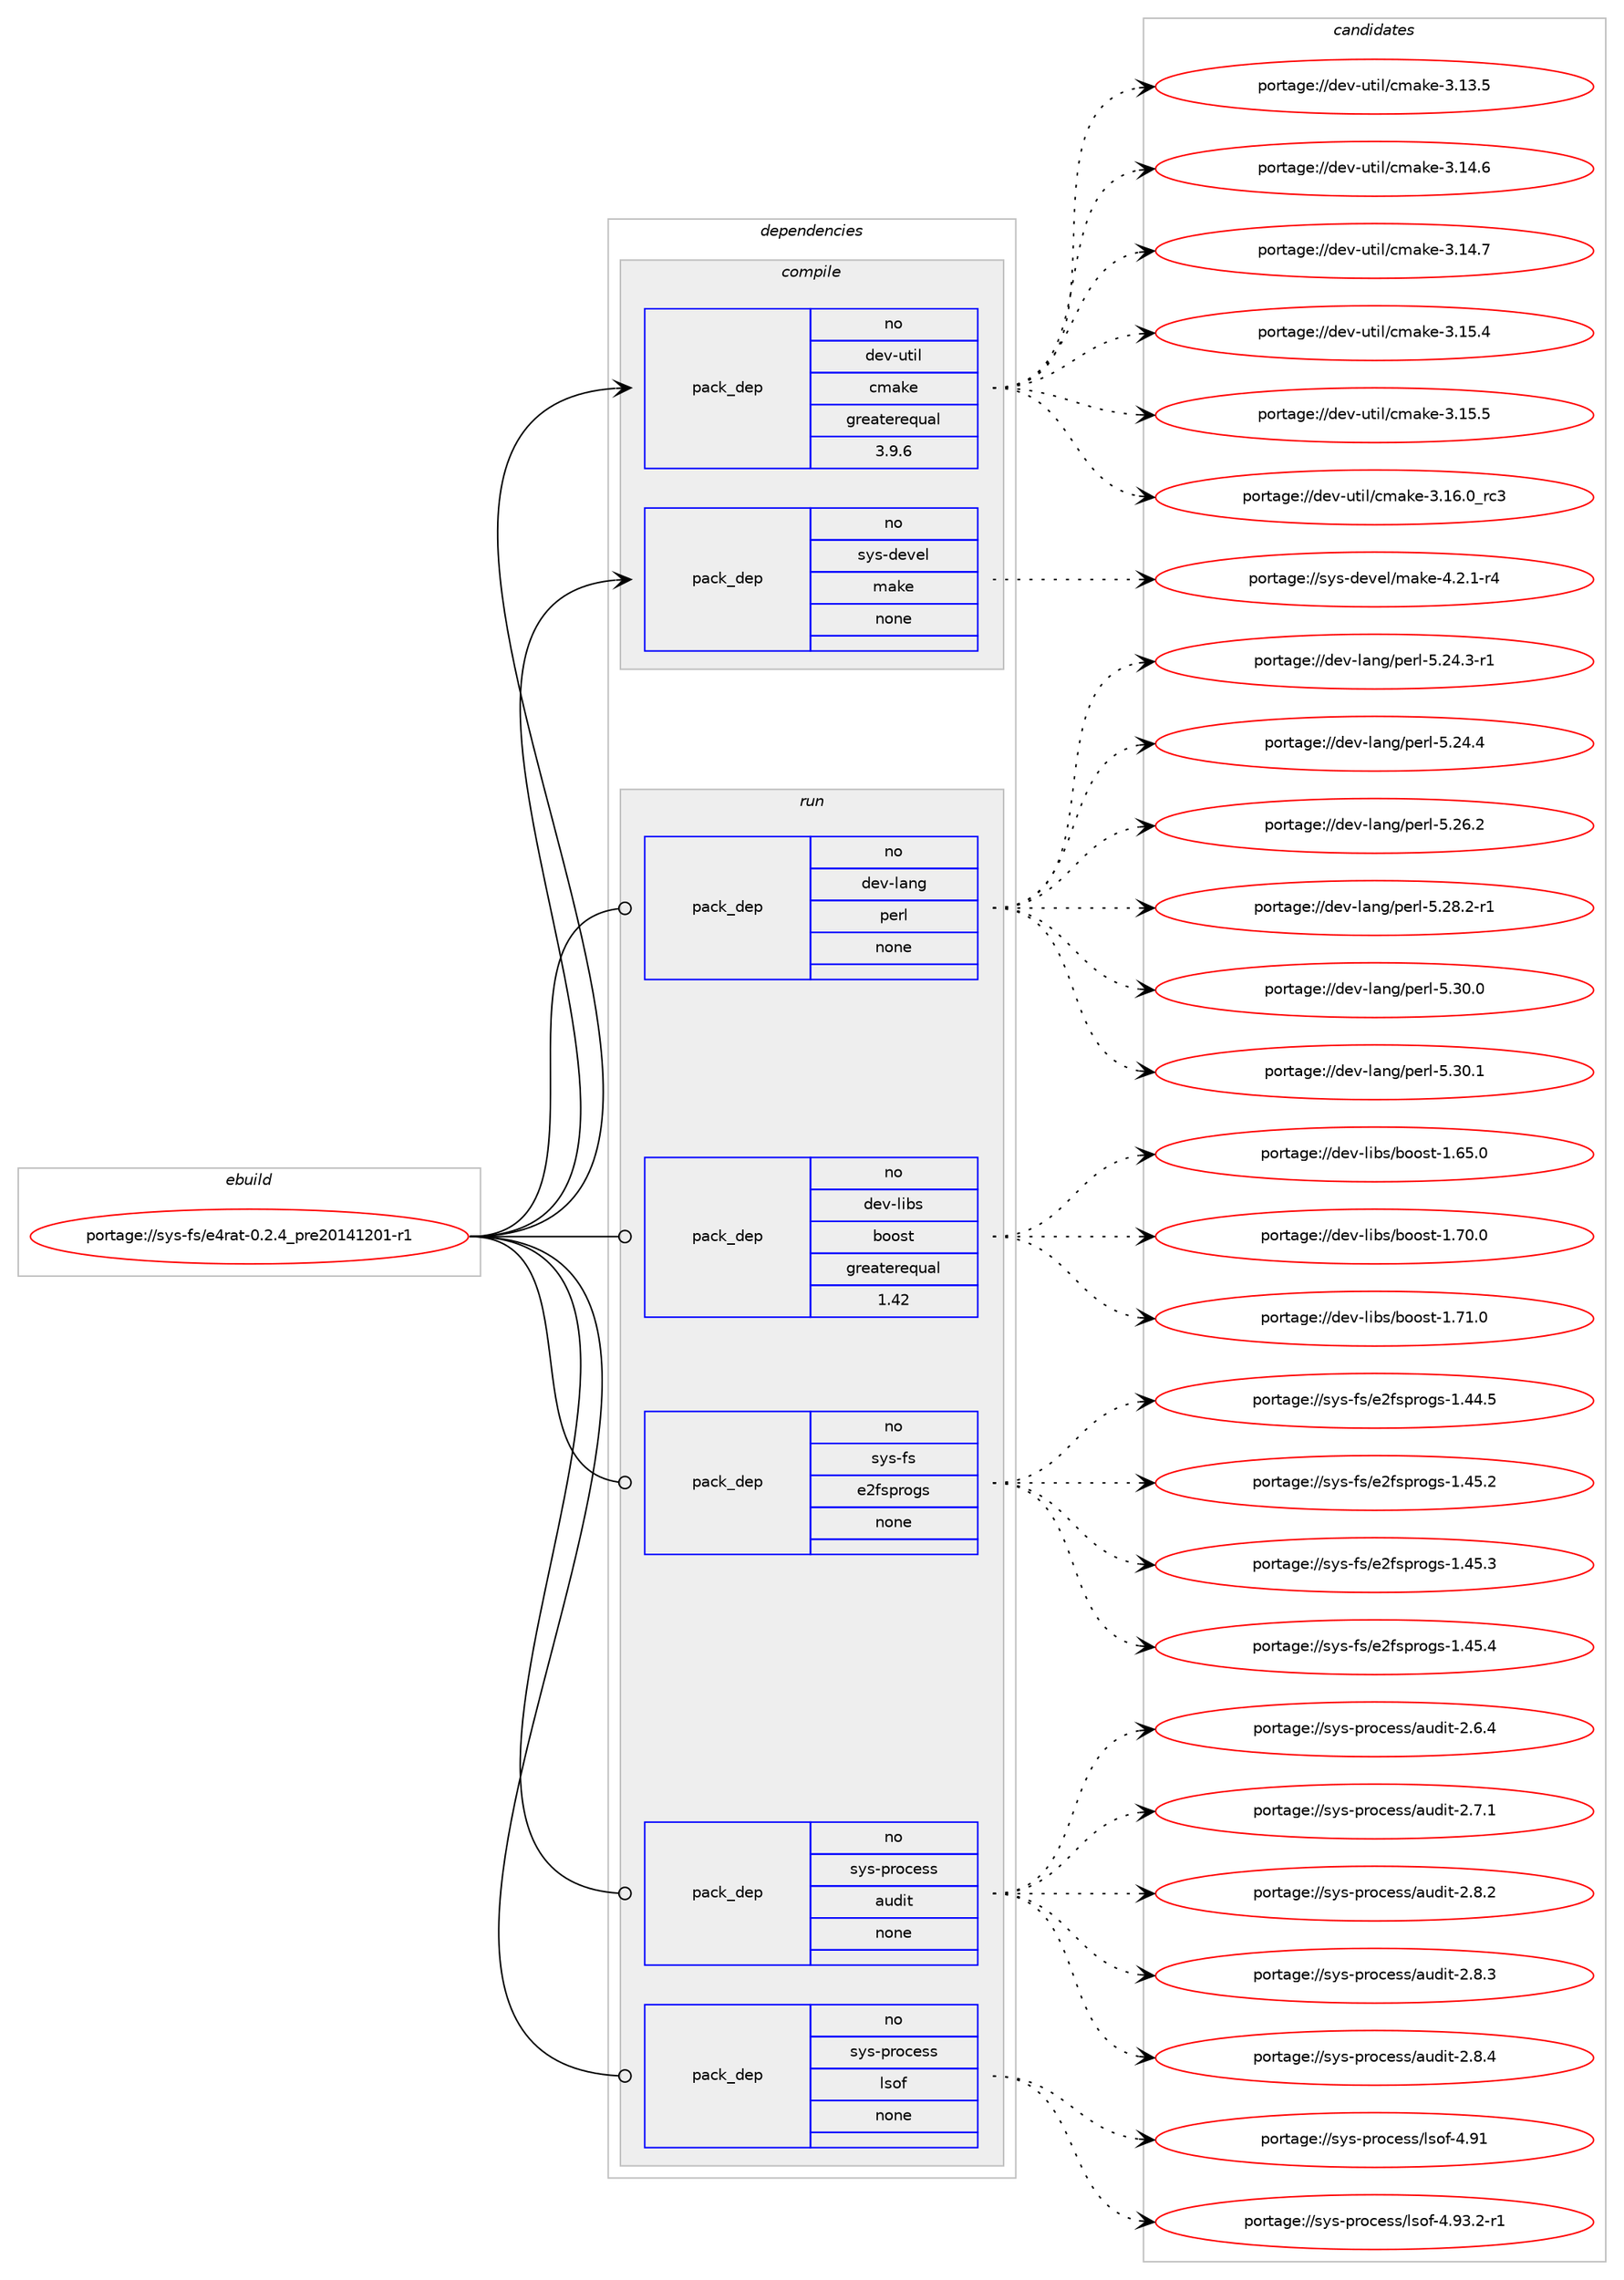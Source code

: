 digraph prolog {

# *************
# Graph options
# *************

newrank=true;
concentrate=true;
compound=true;
graph [rankdir=LR,fontname=Helvetica,fontsize=10,ranksep=1.5];#, ranksep=2.5, nodesep=0.2];
edge  [arrowhead=vee];
node  [fontname=Helvetica,fontsize=10];

# **********
# The ebuild
# **********

subgraph cluster_leftcol {
color=gray;
rank=same;
label=<<i>ebuild</i>>;
id [label="portage://sys-fs/e4rat-0.2.4_pre20141201-r1", color=red, width=4, href="../sys-fs/e4rat-0.2.4_pre20141201-r1.svg"];
}

# ****************
# The dependencies
# ****************

subgraph cluster_midcol {
color=gray;
label=<<i>dependencies</i>>;
subgraph cluster_compile {
fillcolor="#eeeeee";
style=filled;
label=<<i>compile</i>>;
subgraph pack315192 {
dependency425269 [label=<<TABLE BORDER="0" CELLBORDER="1" CELLSPACING="0" CELLPADDING="4" WIDTH="220"><TR><TD ROWSPAN="6" CELLPADDING="30">pack_dep</TD></TR><TR><TD WIDTH="110">no</TD></TR><TR><TD>dev-util</TD></TR><TR><TD>cmake</TD></TR><TR><TD>greaterequal</TD></TR><TR><TD>3.9.6</TD></TR></TABLE>>, shape=none, color=blue];
}
id:e -> dependency425269:w [weight=20,style="solid",arrowhead="vee"];
subgraph pack315193 {
dependency425270 [label=<<TABLE BORDER="0" CELLBORDER="1" CELLSPACING="0" CELLPADDING="4" WIDTH="220"><TR><TD ROWSPAN="6" CELLPADDING="30">pack_dep</TD></TR><TR><TD WIDTH="110">no</TD></TR><TR><TD>sys-devel</TD></TR><TR><TD>make</TD></TR><TR><TD>none</TD></TR><TR><TD></TD></TR></TABLE>>, shape=none, color=blue];
}
id:e -> dependency425270:w [weight=20,style="solid",arrowhead="vee"];
}
subgraph cluster_compileandrun {
fillcolor="#eeeeee";
style=filled;
label=<<i>compile and run</i>>;
}
subgraph cluster_run {
fillcolor="#eeeeee";
style=filled;
label=<<i>run</i>>;
subgraph pack315194 {
dependency425271 [label=<<TABLE BORDER="0" CELLBORDER="1" CELLSPACING="0" CELLPADDING="4" WIDTH="220"><TR><TD ROWSPAN="6" CELLPADDING="30">pack_dep</TD></TR><TR><TD WIDTH="110">no</TD></TR><TR><TD>dev-lang</TD></TR><TR><TD>perl</TD></TR><TR><TD>none</TD></TR><TR><TD></TD></TR></TABLE>>, shape=none, color=blue];
}
id:e -> dependency425271:w [weight=20,style="solid",arrowhead="odot"];
subgraph pack315195 {
dependency425272 [label=<<TABLE BORDER="0" CELLBORDER="1" CELLSPACING="0" CELLPADDING="4" WIDTH="220"><TR><TD ROWSPAN="6" CELLPADDING="30">pack_dep</TD></TR><TR><TD WIDTH="110">no</TD></TR><TR><TD>dev-libs</TD></TR><TR><TD>boost</TD></TR><TR><TD>greaterequal</TD></TR><TR><TD>1.42</TD></TR></TABLE>>, shape=none, color=blue];
}
id:e -> dependency425272:w [weight=20,style="solid",arrowhead="odot"];
subgraph pack315196 {
dependency425273 [label=<<TABLE BORDER="0" CELLBORDER="1" CELLSPACING="0" CELLPADDING="4" WIDTH="220"><TR><TD ROWSPAN="6" CELLPADDING="30">pack_dep</TD></TR><TR><TD WIDTH="110">no</TD></TR><TR><TD>sys-fs</TD></TR><TR><TD>e2fsprogs</TD></TR><TR><TD>none</TD></TR><TR><TD></TD></TR></TABLE>>, shape=none, color=blue];
}
id:e -> dependency425273:w [weight=20,style="solid",arrowhead="odot"];
subgraph pack315197 {
dependency425274 [label=<<TABLE BORDER="0" CELLBORDER="1" CELLSPACING="0" CELLPADDING="4" WIDTH="220"><TR><TD ROWSPAN="6" CELLPADDING="30">pack_dep</TD></TR><TR><TD WIDTH="110">no</TD></TR><TR><TD>sys-process</TD></TR><TR><TD>audit</TD></TR><TR><TD>none</TD></TR><TR><TD></TD></TR></TABLE>>, shape=none, color=blue];
}
id:e -> dependency425274:w [weight=20,style="solid",arrowhead="odot"];
subgraph pack315198 {
dependency425275 [label=<<TABLE BORDER="0" CELLBORDER="1" CELLSPACING="0" CELLPADDING="4" WIDTH="220"><TR><TD ROWSPAN="6" CELLPADDING="30">pack_dep</TD></TR><TR><TD WIDTH="110">no</TD></TR><TR><TD>sys-process</TD></TR><TR><TD>lsof</TD></TR><TR><TD>none</TD></TR><TR><TD></TD></TR></TABLE>>, shape=none, color=blue];
}
id:e -> dependency425275:w [weight=20,style="solid",arrowhead="odot"];
}
}

# **************
# The candidates
# **************

subgraph cluster_choices {
rank=same;
color=gray;
label=<<i>candidates</i>>;

subgraph choice315192 {
color=black;
nodesep=1;
choiceportage1001011184511711610510847991099710710145514649514653 [label="portage://dev-util/cmake-3.13.5", color=red, width=4,href="../dev-util/cmake-3.13.5.svg"];
choiceportage1001011184511711610510847991099710710145514649524654 [label="portage://dev-util/cmake-3.14.6", color=red, width=4,href="../dev-util/cmake-3.14.6.svg"];
choiceportage1001011184511711610510847991099710710145514649524655 [label="portage://dev-util/cmake-3.14.7", color=red, width=4,href="../dev-util/cmake-3.14.7.svg"];
choiceportage1001011184511711610510847991099710710145514649534652 [label="portage://dev-util/cmake-3.15.4", color=red, width=4,href="../dev-util/cmake-3.15.4.svg"];
choiceportage1001011184511711610510847991099710710145514649534653 [label="portage://dev-util/cmake-3.15.5", color=red, width=4,href="../dev-util/cmake-3.15.5.svg"];
choiceportage1001011184511711610510847991099710710145514649544648951149951 [label="portage://dev-util/cmake-3.16.0_rc3", color=red, width=4,href="../dev-util/cmake-3.16.0_rc3.svg"];
dependency425269:e -> choiceportage1001011184511711610510847991099710710145514649514653:w [style=dotted,weight="100"];
dependency425269:e -> choiceportage1001011184511711610510847991099710710145514649524654:w [style=dotted,weight="100"];
dependency425269:e -> choiceportage1001011184511711610510847991099710710145514649524655:w [style=dotted,weight="100"];
dependency425269:e -> choiceportage1001011184511711610510847991099710710145514649534652:w [style=dotted,weight="100"];
dependency425269:e -> choiceportage1001011184511711610510847991099710710145514649534653:w [style=dotted,weight="100"];
dependency425269:e -> choiceportage1001011184511711610510847991099710710145514649544648951149951:w [style=dotted,weight="100"];
}
subgraph choice315193 {
color=black;
nodesep=1;
choiceportage1151211154510010111810110847109971071014552465046494511452 [label="portage://sys-devel/make-4.2.1-r4", color=red, width=4,href="../sys-devel/make-4.2.1-r4.svg"];
dependency425270:e -> choiceportage1151211154510010111810110847109971071014552465046494511452:w [style=dotted,weight="100"];
}
subgraph choice315194 {
color=black;
nodesep=1;
choiceportage100101118451089711010347112101114108455346505246514511449 [label="portage://dev-lang/perl-5.24.3-r1", color=red, width=4,href="../dev-lang/perl-5.24.3-r1.svg"];
choiceportage10010111845108971101034711210111410845534650524652 [label="portage://dev-lang/perl-5.24.4", color=red, width=4,href="../dev-lang/perl-5.24.4.svg"];
choiceportage10010111845108971101034711210111410845534650544650 [label="portage://dev-lang/perl-5.26.2", color=red, width=4,href="../dev-lang/perl-5.26.2.svg"];
choiceportage100101118451089711010347112101114108455346505646504511449 [label="portage://dev-lang/perl-5.28.2-r1", color=red, width=4,href="../dev-lang/perl-5.28.2-r1.svg"];
choiceportage10010111845108971101034711210111410845534651484648 [label="portage://dev-lang/perl-5.30.0", color=red, width=4,href="../dev-lang/perl-5.30.0.svg"];
choiceportage10010111845108971101034711210111410845534651484649 [label="portage://dev-lang/perl-5.30.1", color=red, width=4,href="../dev-lang/perl-5.30.1.svg"];
dependency425271:e -> choiceportage100101118451089711010347112101114108455346505246514511449:w [style=dotted,weight="100"];
dependency425271:e -> choiceportage10010111845108971101034711210111410845534650524652:w [style=dotted,weight="100"];
dependency425271:e -> choiceportage10010111845108971101034711210111410845534650544650:w [style=dotted,weight="100"];
dependency425271:e -> choiceportage100101118451089711010347112101114108455346505646504511449:w [style=dotted,weight="100"];
dependency425271:e -> choiceportage10010111845108971101034711210111410845534651484648:w [style=dotted,weight="100"];
dependency425271:e -> choiceportage10010111845108971101034711210111410845534651484649:w [style=dotted,weight="100"];
}
subgraph choice315195 {
color=black;
nodesep=1;
choiceportage1001011184510810598115479811111111511645494654534648 [label="portage://dev-libs/boost-1.65.0", color=red, width=4,href="../dev-libs/boost-1.65.0.svg"];
choiceportage1001011184510810598115479811111111511645494655484648 [label="portage://dev-libs/boost-1.70.0", color=red, width=4,href="../dev-libs/boost-1.70.0.svg"];
choiceportage1001011184510810598115479811111111511645494655494648 [label="portage://dev-libs/boost-1.71.0", color=red, width=4,href="../dev-libs/boost-1.71.0.svg"];
dependency425272:e -> choiceportage1001011184510810598115479811111111511645494654534648:w [style=dotted,weight="100"];
dependency425272:e -> choiceportage1001011184510810598115479811111111511645494655484648:w [style=dotted,weight="100"];
dependency425272:e -> choiceportage1001011184510810598115479811111111511645494655494648:w [style=dotted,weight="100"];
}
subgraph choice315196 {
color=black;
nodesep=1;
choiceportage11512111545102115471015010211511211411110311545494652524653 [label="portage://sys-fs/e2fsprogs-1.44.5", color=red, width=4,href="../sys-fs/e2fsprogs-1.44.5.svg"];
choiceportage11512111545102115471015010211511211411110311545494652534650 [label="portage://sys-fs/e2fsprogs-1.45.2", color=red, width=4,href="../sys-fs/e2fsprogs-1.45.2.svg"];
choiceportage11512111545102115471015010211511211411110311545494652534651 [label="portage://sys-fs/e2fsprogs-1.45.3", color=red, width=4,href="../sys-fs/e2fsprogs-1.45.3.svg"];
choiceportage11512111545102115471015010211511211411110311545494652534652 [label="portage://sys-fs/e2fsprogs-1.45.4", color=red, width=4,href="../sys-fs/e2fsprogs-1.45.4.svg"];
dependency425273:e -> choiceportage11512111545102115471015010211511211411110311545494652524653:w [style=dotted,weight="100"];
dependency425273:e -> choiceportage11512111545102115471015010211511211411110311545494652534650:w [style=dotted,weight="100"];
dependency425273:e -> choiceportage11512111545102115471015010211511211411110311545494652534651:w [style=dotted,weight="100"];
dependency425273:e -> choiceportage11512111545102115471015010211511211411110311545494652534652:w [style=dotted,weight="100"];
}
subgraph choice315197 {
color=black;
nodesep=1;
choiceportage11512111545112114111991011151154797117100105116455046544652 [label="portage://sys-process/audit-2.6.4", color=red, width=4,href="../sys-process/audit-2.6.4.svg"];
choiceportage11512111545112114111991011151154797117100105116455046554649 [label="portage://sys-process/audit-2.7.1", color=red, width=4,href="../sys-process/audit-2.7.1.svg"];
choiceportage11512111545112114111991011151154797117100105116455046564650 [label="portage://sys-process/audit-2.8.2", color=red, width=4,href="../sys-process/audit-2.8.2.svg"];
choiceportage11512111545112114111991011151154797117100105116455046564651 [label="portage://sys-process/audit-2.8.3", color=red, width=4,href="../sys-process/audit-2.8.3.svg"];
choiceportage11512111545112114111991011151154797117100105116455046564652 [label="portage://sys-process/audit-2.8.4", color=red, width=4,href="../sys-process/audit-2.8.4.svg"];
dependency425274:e -> choiceportage11512111545112114111991011151154797117100105116455046544652:w [style=dotted,weight="100"];
dependency425274:e -> choiceportage11512111545112114111991011151154797117100105116455046554649:w [style=dotted,weight="100"];
dependency425274:e -> choiceportage11512111545112114111991011151154797117100105116455046564650:w [style=dotted,weight="100"];
dependency425274:e -> choiceportage11512111545112114111991011151154797117100105116455046564651:w [style=dotted,weight="100"];
dependency425274:e -> choiceportage11512111545112114111991011151154797117100105116455046564652:w [style=dotted,weight="100"];
}
subgraph choice315198 {
color=black;
nodesep=1;
choiceportage1151211154511211411199101115115471081151111024552465749 [label="portage://sys-process/lsof-4.91", color=red, width=4,href="../sys-process/lsof-4.91.svg"];
choiceportage115121115451121141119910111511547108115111102455246575146504511449 [label="portage://sys-process/lsof-4.93.2-r1", color=red, width=4,href="../sys-process/lsof-4.93.2-r1.svg"];
dependency425275:e -> choiceportage1151211154511211411199101115115471081151111024552465749:w [style=dotted,weight="100"];
dependency425275:e -> choiceportage115121115451121141119910111511547108115111102455246575146504511449:w [style=dotted,weight="100"];
}
}

}
